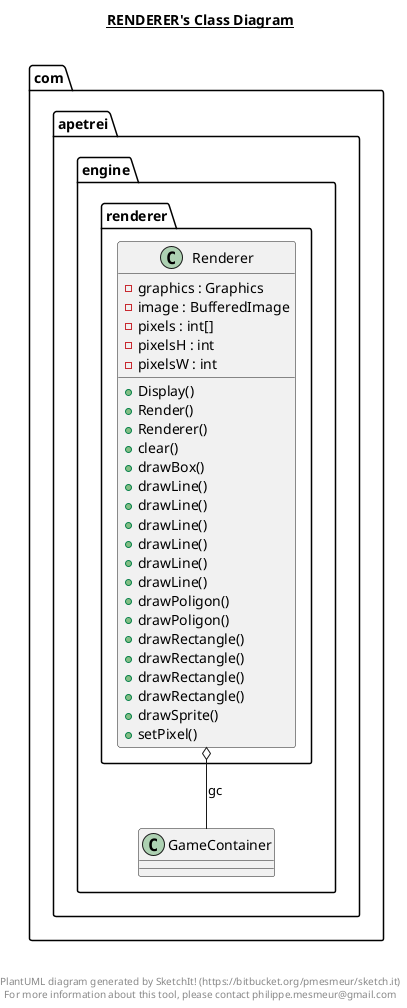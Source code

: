 @startuml

title __RENDERER's Class Diagram__\n

  namespace com.apetrei.engine {
    namespace renderer {
      class com.apetrei.engine.renderer.Renderer {
          - graphics : Graphics
          - image : BufferedImage
          - pixels : int[]
          - pixelsH : int
          - pixelsW : int
          + Display()
          + Render()
          + Renderer()
          + clear()
          + drawBox()
          + drawLine()
          + drawLine()
          + drawLine()
          + drawLine()
          + drawLine()
          + drawLine()
          + drawPoligon()
          + drawPoligon()
          + drawRectangle()
          + drawRectangle()
          + drawRectangle()
          + drawRectangle()
          + drawSprite()
          + setPixel()
      }
    }
  }
  

  com.apetrei.engine.renderer.Renderer o-- com.apetrei.engine.GameContainer : gc


right footer


PlantUML diagram generated by SketchIt! (https://bitbucket.org/pmesmeur/sketch.it)
For more information about this tool, please contact philippe.mesmeur@gmail.com
endfooter

@enduml
